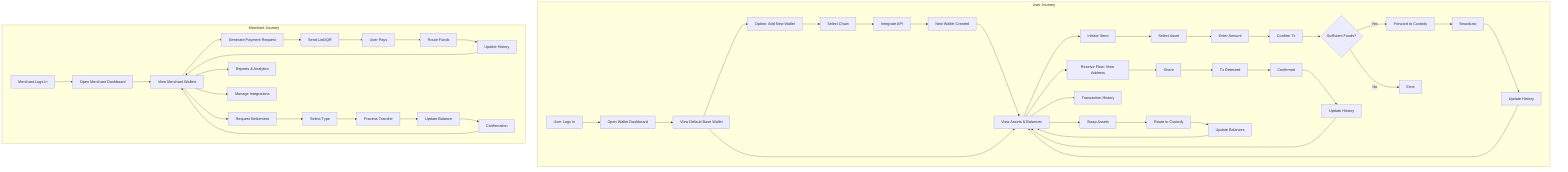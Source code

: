 flowchart TD

    subgraph "User Journey"
        A[User Logs In] --> B[Open Wallet Dashboard]
        B --> C[View Default Base Wallet]
        C --> D[Option: Add New Wallet]
        D --> D1[Select Chain] --> D2[Integrate API] --> D3[New Wallet Created]
        D3 --> E
        
        C --> E[View Assets & Balances]
        E --> F[Initiate Send] --> F1[Select Asset] --> F2[Enter Amount] --> F3[Confirm Tx]
        F3 --> F4{Sufficient Funds?}
        F4 -->|Yes| F5[Forward to Custody] --> F6[Broadcast] --> F7[Update History]
        F7 --> E
        F4 -->|No| F8[Error]
        
        E --> G[Receive Flow: View Address] --> G1[Share] --> G2[Tx Detected] --> G3[Confirmed] --> G4[Update History]
        G4 --> E
        
        E --> H[Transaction History]
        E --> I[Swap Assets] --> I1[Route to Custody] --> I2[Update Balances]
        I2 --> E
    end

    subgraph "Merchant Journey"
        M[Merchant Logs In] --> N[Open Merchant Dashboard]
        N --> O[View Merchant Wallets]
        O --> P[Generate Payment Request] --> P1[Send Link/QR] --> P2[User Pays] --> P3[Route Funds] --> P4[Update History]
        P4 --> O

        O --> Q[Request Settlement] --> Q1[Select Type] --> Q2[Process Transfer] --> Q3[Update Balance] --> Q4[Confirmation]
        Q4 --> O

        O --> R[Reports & Analytics]
        O --> S[Manage Integrations]
    end